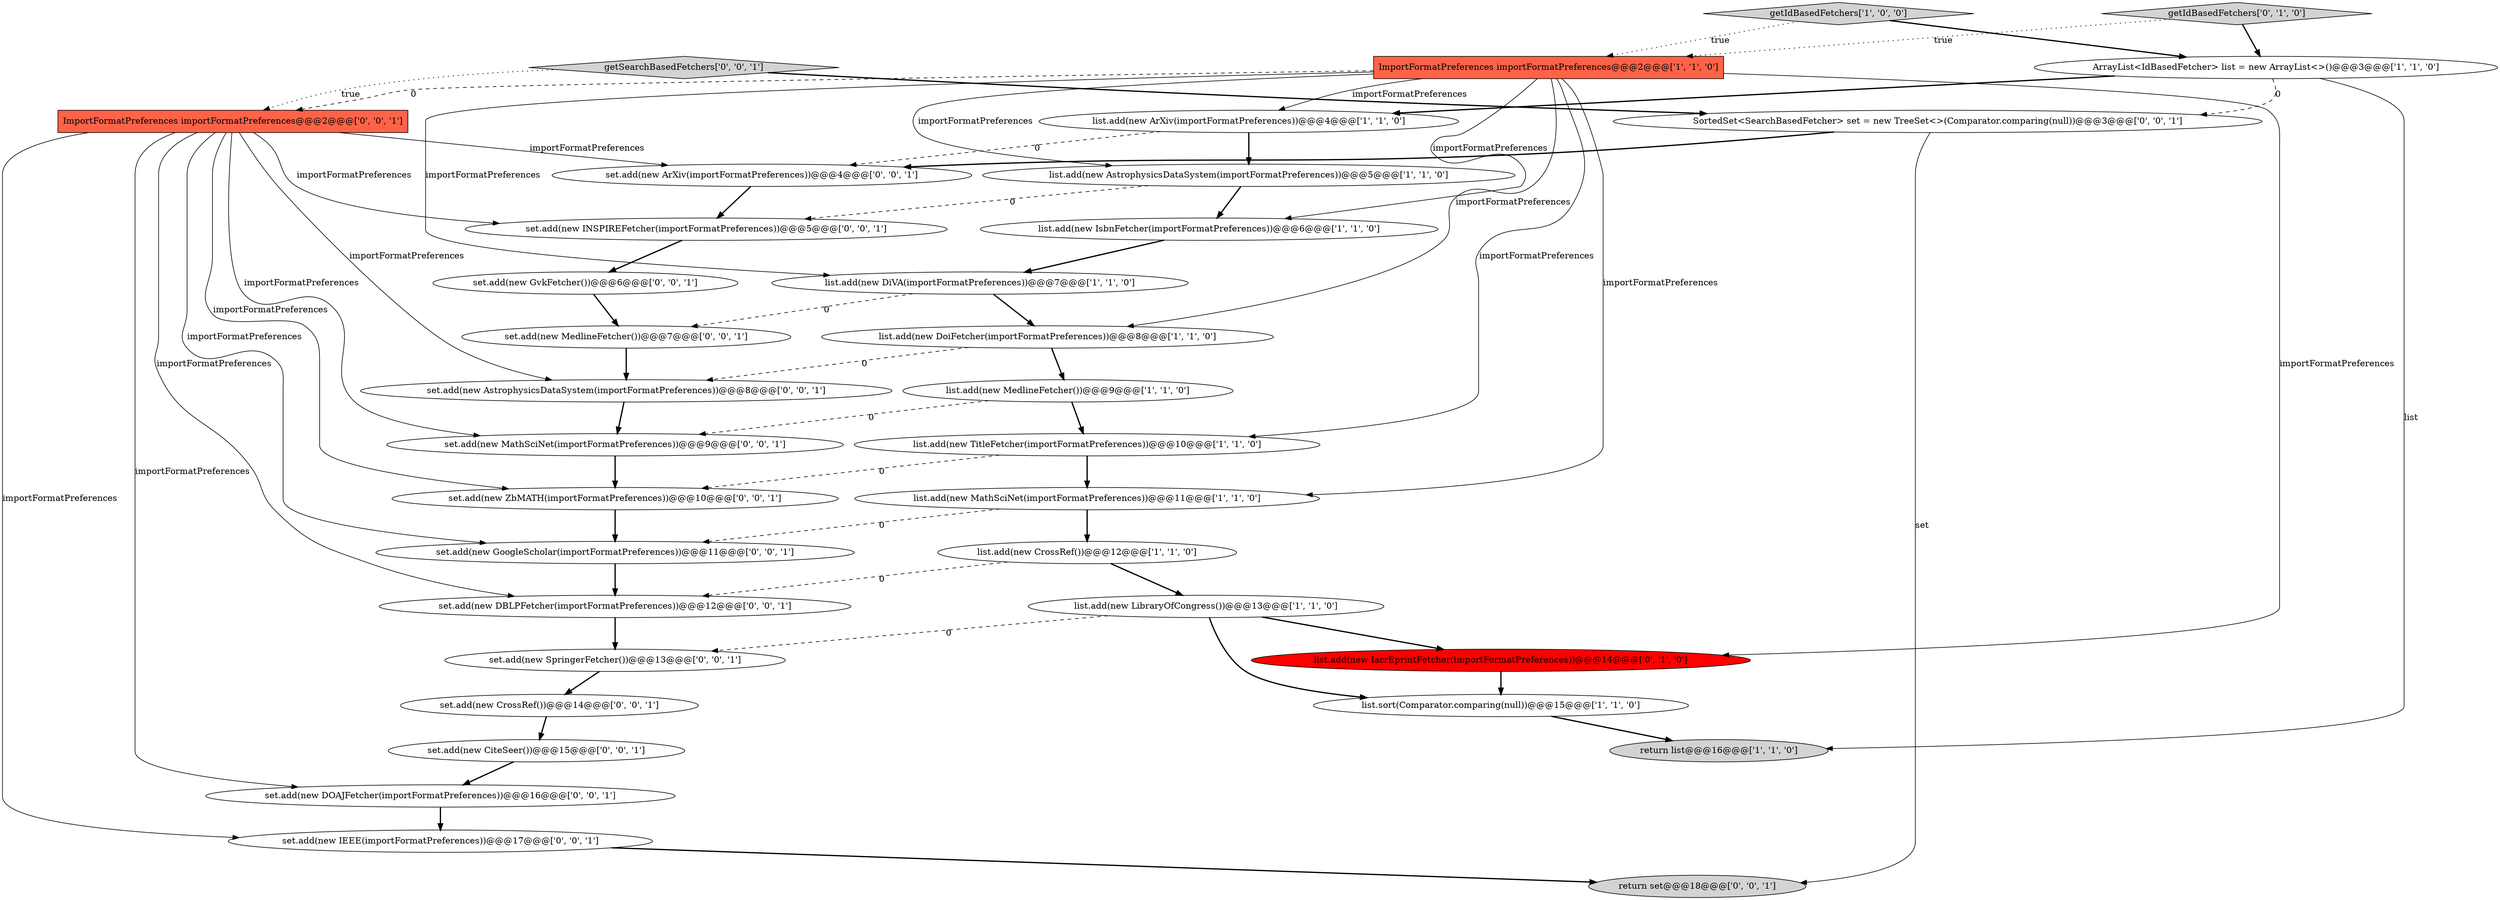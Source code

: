 digraph {
34 [style = filled, label = "set.add(new ZbMATH(importFormatPreferences))@@@10@@@['0', '0', '1']", fillcolor = white, shape = ellipse image = "AAA0AAABBB3BBB"];
26 [style = filled, label = "set.add(new AstrophysicsDataSystem(importFormatPreferences))@@@8@@@['0', '0', '1']", fillcolor = white, shape = ellipse image = "AAA0AAABBB3BBB"];
11 [style = filled, label = "ArrayList<IdBasedFetcher> list = new ArrayList<>()@@@3@@@['1', '1', '0']", fillcolor = white, shape = ellipse image = "AAA0AAABBB1BBB"];
3 [style = filled, label = "list.sort(Comparator.comparing(null))@@@15@@@['1', '1', '0']", fillcolor = white, shape = ellipse image = "AAA0AAABBB1BBB"];
31 [style = filled, label = "set.add(new CiteSeer())@@@15@@@['0', '0', '1']", fillcolor = white, shape = ellipse image = "AAA0AAABBB3BBB"];
10 [style = filled, label = "list.add(new DoiFetcher(importFormatPreferences))@@@8@@@['1', '1', '0']", fillcolor = white, shape = ellipse image = "AAA0AAABBB1BBB"];
16 [style = filled, label = "list.add(new IacrEprintFetcher(importFormatPreferences))@@@14@@@['0', '1', '0']", fillcolor = red, shape = ellipse image = "AAA1AAABBB2BBB"];
22 [style = filled, label = "set.add(new DOAJFetcher(importFormatPreferences))@@@16@@@['0', '0', '1']", fillcolor = white, shape = ellipse image = "AAA0AAABBB3BBB"];
1 [style = filled, label = "list.add(new IsbnFetcher(importFormatPreferences))@@@6@@@['1', '1', '0']", fillcolor = white, shape = ellipse image = "AAA0AAABBB1BBB"];
25 [style = filled, label = "set.add(new SpringerFetcher())@@@13@@@['0', '0', '1']", fillcolor = white, shape = ellipse image = "AAA0AAABBB3BBB"];
5 [style = filled, label = "list.add(new TitleFetcher(importFormatPreferences))@@@10@@@['1', '1', '0']", fillcolor = white, shape = ellipse image = "AAA0AAABBB1BBB"];
9 [style = filled, label = "list.add(new CrossRef())@@@12@@@['1', '1', '0']", fillcolor = white, shape = ellipse image = "AAA0AAABBB1BBB"];
30 [style = filled, label = "set.add(new INSPIREFetcher(importFormatPreferences))@@@5@@@['0', '0', '1']", fillcolor = white, shape = ellipse image = "AAA0AAABBB3BBB"];
20 [style = filled, label = "getSearchBasedFetchers['0', '0', '1']", fillcolor = lightgray, shape = diamond image = "AAA0AAABBB3BBB"];
8 [style = filled, label = "list.add(new LibraryOfCongress())@@@13@@@['1', '1', '0']", fillcolor = white, shape = ellipse image = "AAA0AAABBB1BBB"];
13 [style = filled, label = "list.add(new DiVA(importFormatPreferences))@@@7@@@['1', '1', '0']", fillcolor = white, shape = ellipse image = "AAA0AAABBB1BBB"];
17 [style = filled, label = "set.add(new GoogleScholar(importFormatPreferences))@@@11@@@['0', '0', '1']", fillcolor = white, shape = ellipse image = "AAA0AAABBB3BBB"];
33 [style = filled, label = "set.add(new GvkFetcher())@@@6@@@['0', '0', '1']", fillcolor = white, shape = ellipse image = "AAA0AAABBB3BBB"];
24 [style = filled, label = "SortedSet<SearchBasedFetcher> set = new TreeSet<>(Comparator.comparing(null))@@@3@@@['0', '0', '1']", fillcolor = white, shape = ellipse image = "AAA0AAABBB3BBB"];
23 [style = filled, label = "set.add(new MathSciNet(importFormatPreferences))@@@9@@@['0', '0', '1']", fillcolor = white, shape = ellipse image = "AAA0AAABBB3BBB"];
6 [style = filled, label = "list.add(new MedlineFetcher())@@@9@@@['1', '1', '0']", fillcolor = white, shape = ellipse image = "AAA0AAABBB1BBB"];
7 [style = filled, label = "return list@@@16@@@['1', '1', '0']", fillcolor = lightgray, shape = ellipse image = "AAA0AAABBB1BBB"];
12 [style = filled, label = "list.add(new AstrophysicsDataSystem(importFormatPreferences))@@@5@@@['1', '1', '0']", fillcolor = white, shape = ellipse image = "AAA0AAABBB1BBB"];
14 [style = filled, label = "list.add(new MathSciNet(importFormatPreferences))@@@11@@@['1', '1', '0']", fillcolor = white, shape = ellipse image = "AAA0AAABBB1BBB"];
19 [style = filled, label = "set.add(new DBLPFetcher(importFormatPreferences))@@@12@@@['0', '0', '1']", fillcolor = white, shape = ellipse image = "AAA0AAABBB3BBB"];
2 [style = filled, label = "ImportFormatPreferences importFormatPreferences@@@2@@@['1', '1', '0']", fillcolor = tomato, shape = box image = "AAA0AAABBB1BBB"];
28 [style = filled, label = "set.add(new ArXiv(importFormatPreferences))@@@4@@@['0', '0', '1']", fillcolor = white, shape = ellipse image = "AAA0AAABBB3BBB"];
27 [style = filled, label = "return set@@@18@@@['0', '0', '1']", fillcolor = lightgray, shape = ellipse image = "AAA0AAABBB3BBB"];
29 [style = filled, label = "set.add(new CrossRef())@@@14@@@['0', '0', '1']", fillcolor = white, shape = ellipse image = "AAA0AAABBB3BBB"];
18 [style = filled, label = "set.add(new IEEE(importFormatPreferences))@@@17@@@['0', '0', '1']", fillcolor = white, shape = ellipse image = "AAA0AAABBB3BBB"];
21 [style = filled, label = "ImportFormatPreferences importFormatPreferences@@@2@@@['0', '0', '1']", fillcolor = tomato, shape = box image = "AAA0AAABBB3BBB"];
0 [style = filled, label = "list.add(new ArXiv(importFormatPreferences))@@@4@@@['1', '1', '0']", fillcolor = white, shape = ellipse image = "AAA0AAABBB1BBB"];
32 [style = filled, label = "set.add(new MedlineFetcher())@@@7@@@['0', '0', '1']", fillcolor = white, shape = ellipse image = "AAA0AAABBB3BBB"];
4 [style = filled, label = "getIdBasedFetchers['1', '0', '0']", fillcolor = lightgray, shape = diamond image = "AAA0AAABBB1BBB"];
15 [style = filled, label = "getIdBasedFetchers['0', '1', '0']", fillcolor = lightgray, shape = diamond image = "AAA0AAABBB2BBB"];
13->10 [style = bold, label=""];
8->16 [style = bold, label=""];
16->3 [style = bold, label=""];
24->28 [style = bold, label=""];
2->13 [style = solid, label="importFormatPreferences"];
21->18 [style = solid, label="importFormatPreferences"];
31->22 [style = bold, label=""];
30->33 [style = bold, label=""];
28->30 [style = bold, label=""];
2->0 [style = solid, label="importFormatPreferences"];
2->14 [style = solid, label="importFormatPreferences"];
21->30 [style = solid, label="importFormatPreferences"];
15->2 [style = dotted, label="true"];
0->12 [style = bold, label=""];
21->19 [style = solid, label="importFormatPreferences"];
2->5 [style = solid, label="importFormatPreferences"];
8->3 [style = bold, label=""];
29->31 [style = bold, label=""];
11->7 [style = solid, label="list"];
20->21 [style = dotted, label="true"];
5->14 [style = bold, label=""];
24->27 [style = solid, label="set"];
25->29 [style = bold, label=""];
12->30 [style = dashed, label="0"];
9->8 [style = bold, label=""];
12->1 [style = bold, label=""];
21->17 [style = solid, label="importFormatPreferences"];
0->28 [style = dashed, label="0"];
1->13 [style = bold, label=""];
10->6 [style = bold, label=""];
32->26 [style = bold, label=""];
17->19 [style = bold, label=""];
19->25 [style = bold, label=""];
5->34 [style = dashed, label="0"];
21->26 [style = solid, label="importFormatPreferences"];
21->23 [style = solid, label="importFormatPreferences"];
13->32 [style = dashed, label="0"];
9->19 [style = dashed, label="0"];
6->5 [style = bold, label=""];
11->0 [style = bold, label=""];
22->18 [style = bold, label=""];
10->26 [style = dashed, label="0"];
2->12 [style = solid, label="importFormatPreferences"];
15->11 [style = bold, label=""];
2->10 [style = solid, label="importFormatPreferences"];
3->7 [style = bold, label=""];
18->27 [style = bold, label=""];
2->21 [style = dashed, label="0"];
26->23 [style = bold, label=""];
34->17 [style = bold, label=""];
11->24 [style = dashed, label="0"];
23->34 [style = bold, label=""];
14->17 [style = dashed, label="0"];
33->32 [style = bold, label=""];
14->9 [style = bold, label=""];
8->25 [style = dashed, label="0"];
21->34 [style = solid, label="importFormatPreferences"];
21->28 [style = solid, label="importFormatPreferences"];
4->11 [style = bold, label=""];
20->24 [style = bold, label=""];
2->1 [style = solid, label="importFormatPreferences"];
4->2 [style = dotted, label="true"];
6->23 [style = dashed, label="0"];
2->16 [style = solid, label="importFormatPreferences"];
21->22 [style = solid, label="importFormatPreferences"];
}
